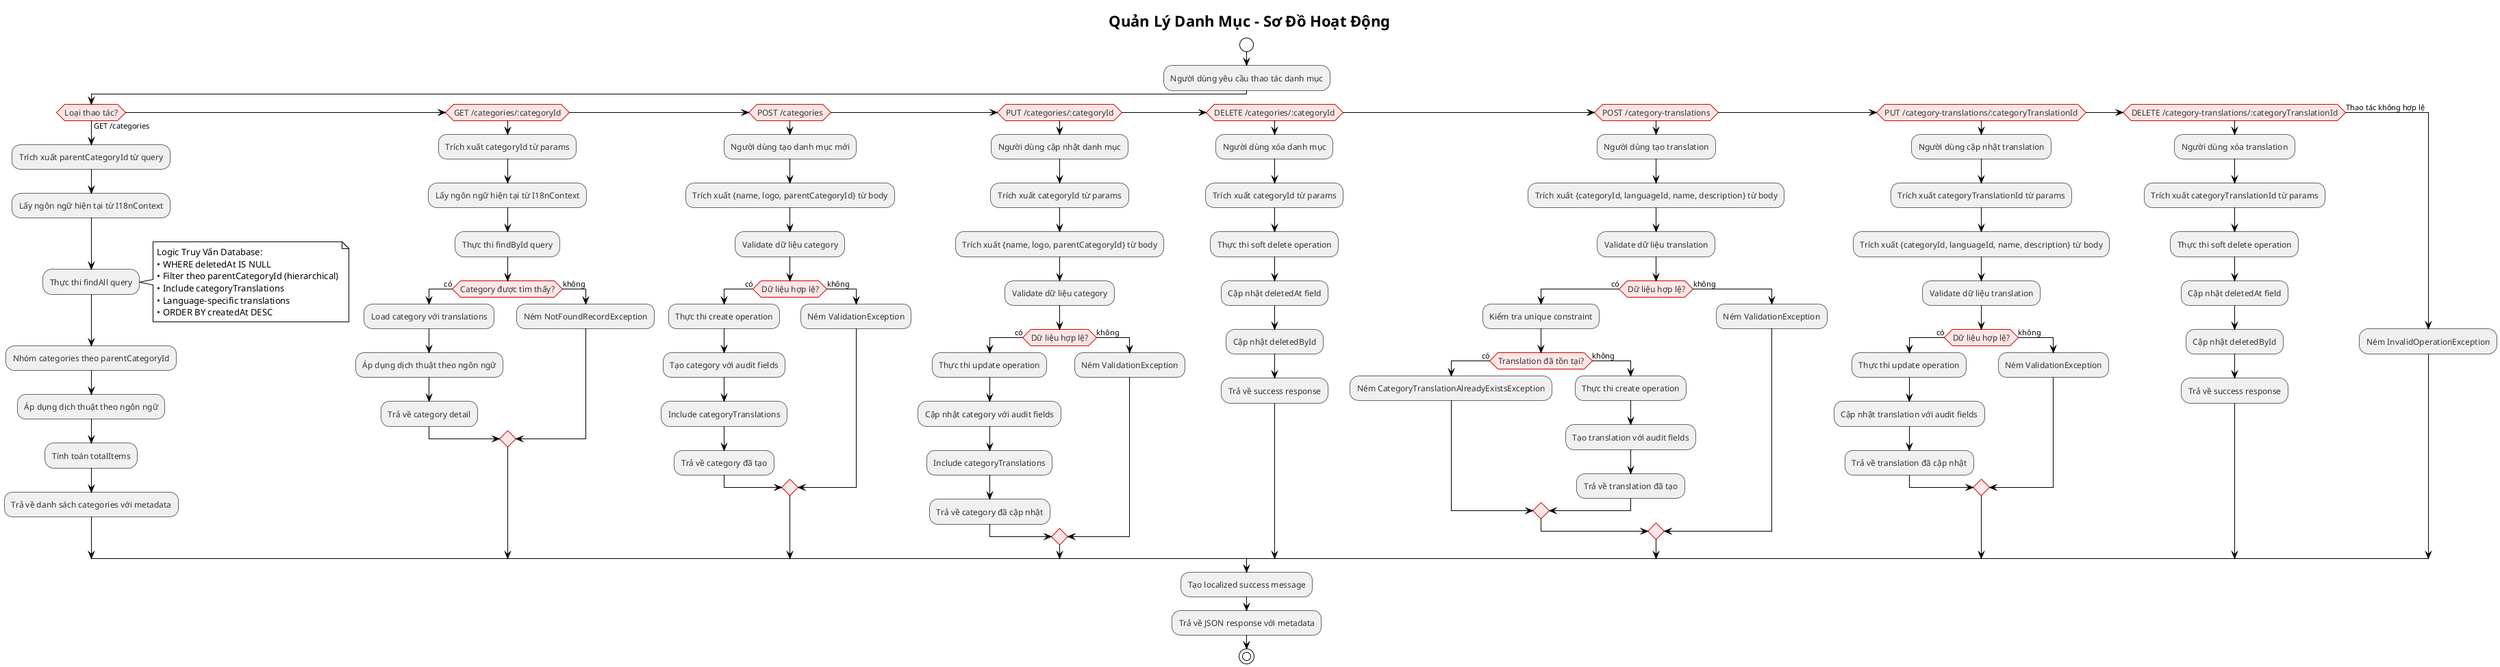@startuml Category Management Activity Diagram
!theme plain
skinparam backgroundColor #FFFFFF
skinparam activityFontSize 12
skinparam activityFontColor #333333
skinparam activityBorderColor #666666
skinparam activityBackgroundColor #F0F0F0
skinparam activityDiamondBackgroundColor #FFE6E6
skinparam activityDiamondBorderColor #CC0000

title Quản Lý Danh Mục - Sơ Đồ Hoạt Động

start

:Người dùng yêu cầu thao tác danh mục;

if (Loại thao tác?) then (GET /categories)
  :Trích xuất parentCategoryId từ query;
  :Lấy ngôn ngữ hiện tại từ I18nContext;
  :Thực thi findAll query;
  note right
  Logic Truy Vấn Database:
  • WHERE deletedAt IS NULL
  • Filter theo parentCategoryId (hierarchical)
  • Include categoryTranslations
  • Language-specific translations
  • ORDER BY createdAt DESC
  end note
  :Nhóm categories theo parentCategoryId;
  :Áp dụng dịch thuật theo ngôn ngữ;
  :Tính toán totalItems;
  :Trả về danh sách categories với metadata;

elseif (GET /categories/:categoryId) then
  :Trích xuất categoryId từ params;
  :Lấy ngôn ngữ hiện tại từ I18nContext;
  :Thực thi findById query;
  if (Category được tìm thấy?) then (có)
    :Load category với translations;
    :Áp dụng dịch thuật theo ngôn ngữ;
    :Trả về category detail;
  else (không)
    :Ném NotFoundRecordException;
  endif

elseif (POST /categories) then
  :Người dùng tạo danh mục mới;
  :Trích xuất {name, logo, parentCategoryId} từ body;
  :Validate dữ liệu category;
  if (Dữ liệu hợp lệ?) then (có)
    :Thực thi create operation;
    :Tạo category với audit fields;
    :Include categoryTranslations;
    :Trả về category đã tạo;
  else (không)
    :Ném ValidationException;
  endif

elseif (PUT /categories/:categoryId) then
  :Người dùng cập nhật danh mục;
  :Trích xuất categoryId từ params;
  :Trích xuất {name, logo, parentCategoryId} từ body;
  :Validate dữ liệu category;
  if (Dữ liệu hợp lệ?) then (có)
    :Thực thi update operation;
    :Cập nhật category với audit fields;
    :Include categoryTranslations;
    :Trả về category đã cập nhật;
  else (không)
    :Ném ValidationException;
  endif

elseif (DELETE /categories/:categoryId) then
  :Người dùng xóa danh mục;
  :Trích xuất categoryId từ params;
  :Thực thi soft delete operation;
  :Cập nhật deletedAt field;
  :Cập nhật deletedById;
  :Trả về success response;

elseif (POST /category-translations) then
  :Người dùng tạo translation;
  :Trích xuất {categoryId, languageId, name, description} từ body;
  :Validate dữ liệu translation;
  if (Dữ liệu hợp lệ?) then (có)
    :Kiểm tra unique constraint;
    if (Translation đã tồn tại?) then (có)
      :Ném CategoryTranslationAlreadyExistsException;
    else (không)
      :Thực thi create operation;
      :Tạo translation với audit fields;
      :Trả về translation đã tạo;
    endif
  else (không)
    :Ném ValidationException;
  endif

elseif (PUT /category-translations/:categoryTranslationId) then
  :Người dùng cập nhật translation;
  :Trích xuất categoryTranslationId từ params;
  :Trích xuất {categoryId, languageId, name, description} từ body;
  :Validate dữ liệu translation;
  if (Dữ liệu hợp lệ?) then (có)
    :Thực thi update operation;
    :Cập nhật translation với audit fields;
    :Trả về translation đã cập nhật;
  else (không)
    :Ném ValidationException;
  endif

elseif (DELETE /category-translations/:categoryTranslationId) then
  :Người dùng xóa translation;
  :Trích xuất categoryTranslationId từ params;
  :Thực thi soft delete operation;
  :Cập nhật deletedAt field;
  :Cập nhật deletedById;
  :Trả về success response;

else (Thao tác không hợp lệ)
  :Ném InvalidOperationException;
endif

:Tạo localized success message;
:Trả về JSON response với metadata;

stop

@enduml
